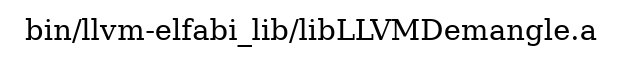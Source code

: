 digraph "bin/llvm-elfabi_lib/libLLVMDemangle.a" {
	label="bin/llvm-elfabi_lib/libLLVMDemangle.a";
	rankdir=LR;

}
